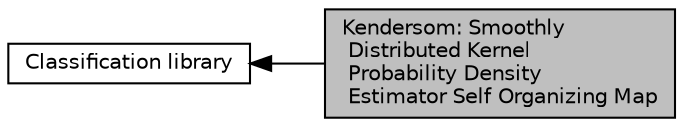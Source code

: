 digraph "Kendersom: Smoothly Distributed Kernel Probability Density Estimator Self Organizing Map"
{
  edge [fontname="Helvetica",fontsize="10",labelfontname="Helvetica",labelfontsize="10"];
  node [fontname="Helvetica",fontsize="10",shape=record];
  rankdir=LR;
  Node0 [label="Kendersom: Smoothly\l Distributed Kernel\l Probability Density\l Estimator Self Organizing Map",height=0.2,width=0.4,color="black", fillcolor="grey75", style="filled", fontcolor="black"];
  Node1 [label="Classification library",height=0.2,width=0.4,color="black", fillcolor="white", style="filled",URL="$group__ClassificationLibrary.html"];
  Node1->Node0 [shape=plaintext, dir="back", style="solid"];
}
